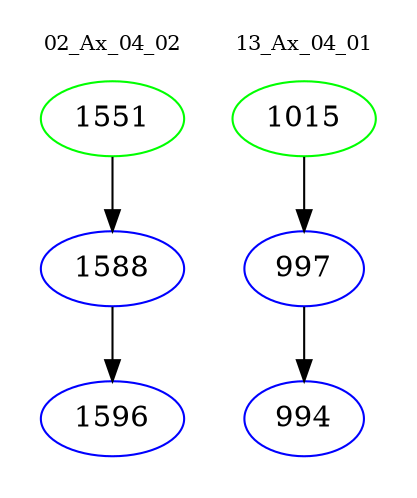 digraph{
subgraph cluster_0 {
color = white
label = "02_Ax_04_02";
fontsize=10;
T0_1551 [label="1551", color="green"]
T0_1551 -> T0_1588 [color="black"]
T0_1588 [label="1588", color="blue"]
T0_1588 -> T0_1596 [color="black"]
T0_1596 [label="1596", color="blue"]
}
subgraph cluster_1 {
color = white
label = "13_Ax_04_01";
fontsize=10;
T1_1015 [label="1015", color="green"]
T1_1015 -> T1_997 [color="black"]
T1_997 [label="997", color="blue"]
T1_997 -> T1_994 [color="black"]
T1_994 [label="994", color="blue"]
}
}
